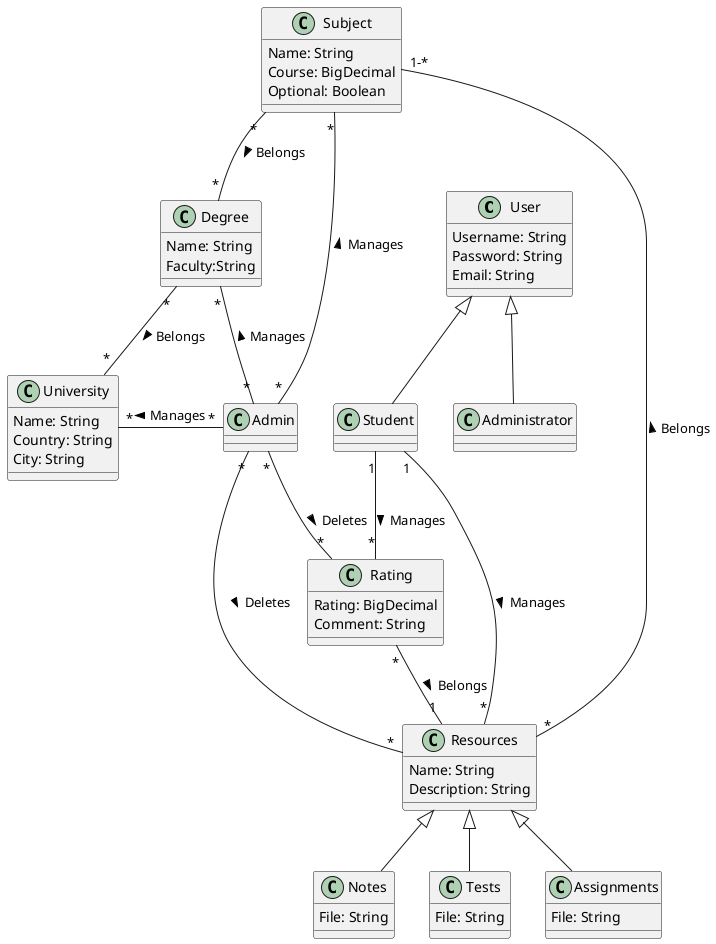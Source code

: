 @startuml
class User{
    Username: String
    Password: String
    Email: String
}

class Administrator extends User{
}

class Student extends User{
}

class University{
    Name: String
    Country: String
    City: String
}

class Degree{
    Name: String
    Faculty:String
}

class Subject{
    Name: String
    Course: BigDecimal
    Optional: Boolean
}

class Resources{
    Name: String
    Description: String
}

class Notes extends Resources{
    File: String
}

class Tests extends Resources{
    File: String
}

class Assignments extends Resources{
    File: String
}

class Rating{
    Rating: BigDecimal
    Comment: String
}


Student "1" -- "*" Resources: Manages >
Student "1" -- "*" Rating: Manages >
Admin "*" --left-- "*" University: Manages >
Admin "*" --left-- "*" Degree: Manages >
Admin "*" --left-- "*" Subject: Manages >
Admin "*" -- "*" Resources: Deletes >
Admin "*" -- "*" Rating: Deletes >
Rating "*" -- "1" Resources: Belongs >
Resources "*" -- "1-*" Subject: Belongs >
Subject "*" -- "*" Degree: Belongs >
Degree "*" -- "*" University: Belongs >
@enduml